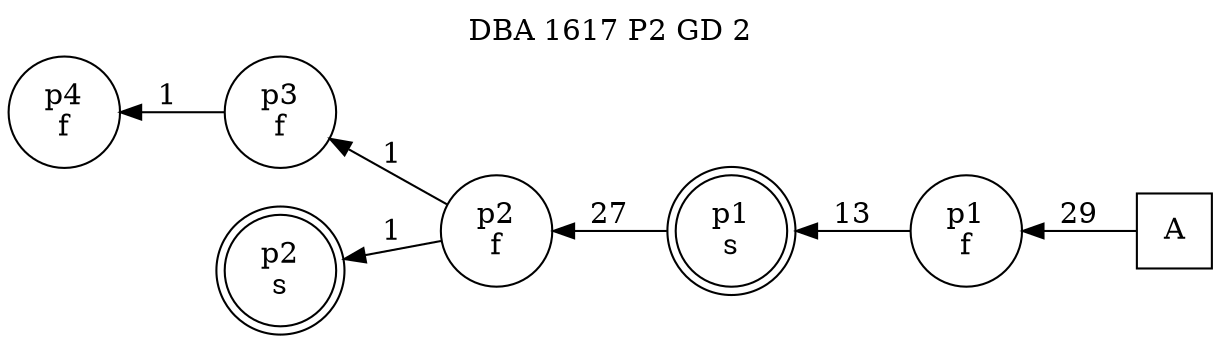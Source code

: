 digraph DBA_1617_P2_GD_2_GOOD {
labelloc="tl"
label= " DBA 1617 P2 GD 2 "
rankdir="RL";
graph [ size=" 10 , 10 !"]

"A" [shape="square" label="A"]
"p1_f" [shape="circle" label="p1
f"]
"p1_s" [shape="doublecircle" label="p1
s"]
"p2_f" [shape="circle" label="p2
f"]
"p3_f" [shape="circle" label="p3
f"]
"p4_f" [shape="circle" label="p4
f"]
"p2_s" [shape="doublecircle" label="p2
s"]
"A" -> "p1_f" [ label=29]
"p1_f" -> "p1_s" [ label=13]
"p1_s" -> "p2_f" [ label=27]
"p2_f" -> "p3_f" [ label=1]
"p2_f" -> "p2_s" [ label=1]
"p3_f" -> "p4_f" [ label=1]
}
